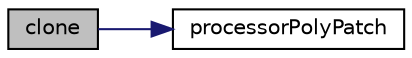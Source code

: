 digraph "clone"
{
  bgcolor="transparent";
  edge [fontname="Helvetica",fontsize="10",labelfontname="Helvetica",labelfontsize="10"];
  node [fontname="Helvetica",fontsize="10",shape=record];
  rankdir="LR";
  Node365 [label="clone",height=0.2,width=0.4,color="black", fillcolor="grey75", style="filled", fontcolor="black"];
  Node365 -> Node366 [color="midnightblue",fontsize="10",style="solid",fontname="Helvetica"];
  Node366 [label="processorPolyPatch",height=0.2,width=0.4,color="black",URL="$a28609.html#a970b550f6c36def6055c11beadbd420b",tooltip="Construct from components with specified name. "];
}
